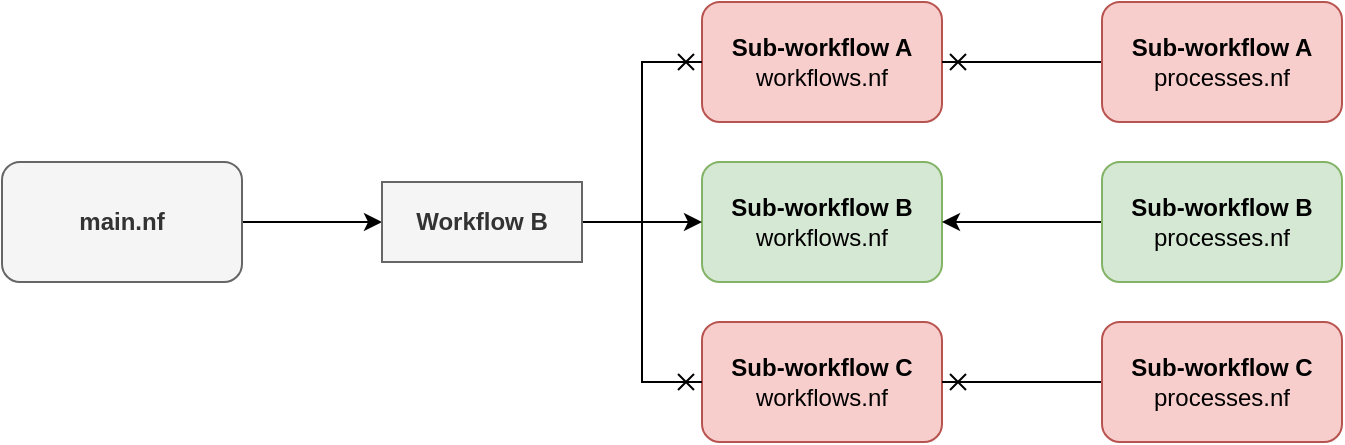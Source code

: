 <mxfile version="13.3.1" type="device"><diagram id="OKA3rZOWDc8LQOvBZX6z" name="Page-1"><mxGraphModel dx="885" dy="680" grid="1" gridSize="10" guides="1" tooltips="1" connect="1" arrows="1" fold="1" page="1" pageScale="1" pageWidth="3300" pageHeight="2339" math="0" shadow="0"><root><mxCell id="0"/><mxCell id="1" parent="0"/><mxCell id="VpMZcFsy-bQZmWhiAZ4d-11" style="edgeStyle=orthogonalEdgeStyle;rounded=0;orthogonalLoop=1;jettySize=auto;html=1;entryX=0;entryY=0.5;entryDx=0;entryDy=0;" edge="1" parent="1" source="VpMZcFsy-bQZmWhiAZ4d-1" target="VpMZcFsy-bQZmWhiAZ4d-10"><mxGeometry relative="1" as="geometry"/></mxCell><mxCell id="VpMZcFsy-bQZmWhiAZ4d-1" value="&lt;b&gt;main.nf&lt;/b&gt;" style="rounded=1;whiteSpace=wrap;html=1;fillColor=#f5f5f5;strokeColor=#666666;fontColor=#333333;" vertex="1" parent="1"><mxGeometry x="40" y="120" width="120" height="60" as="geometry"/></mxCell><mxCell id="VpMZcFsy-bQZmWhiAZ4d-2" value="&lt;b&gt;Sub-workflow A&lt;/b&gt;&lt;br&gt;workflows.nf" style="rounded=1;whiteSpace=wrap;html=1;fillColor=#f8cecc;strokeColor=#b85450;" vertex="1" parent="1"><mxGeometry x="390" y="40" width="120" height="60" as="geometry"/></mxCell><mxCell id="VpMZcFsy-bQZmWhiAZ4d-3" value="&lt;b&gt;Sub-workflow B&lt;/b&gt;&lt;br&gt;workflows.nf" style="rounded=1;whiteSpace=wrap;html=1;fillColor=#d5e8d4;strokeColor=#82b366;" vertex="1" parent="1"><mxGeometry x="390" y="120" width="120" height="60" as="geometry"/></mxCell><mxCell id="VpMZcFsy-bQZmWhiAZ4d-4" value="&lt;b&gt;Sub-workflow C&lt;/b&gt;&lt;br&gt;workflows.nf" style="rounded=1;whiteSpace=wrap;html=1;fillColor=#f8cecc;strokeColor=#b85450;" vertex="1" parent="1"><mxGeometry x="390" y="200" width="120" height="60" as="geometry"/></mxCell><mxCell id="VpMZcFsy-bQZmWhiAZ4d-20" style="edgeStyle=orthogonalEdgeStyle;rounded=0;orthogonalLoop=1;jettySize=auto;html=1;entryX=1;entryY=0.5;entryDx=0;entryDy=0;startArrow=none;startFill=0;endArrow=cross;endFill=0;" edge="1" parent="1" source="VpMZcFsy-bQZmWhiAZ4d-6" target="VpMZcFsy-bQZmWhiAZ4d-2"><mxGeometry relative="1" as="geometry"/></mxCell><mxCell id="VpMZcFsy-bQZmWhiAZ4d-6" value="&lt;b&gt;Sub-workflow A&lt;/b&gt;&lt;br&gt;processes.nf" style="rounded=1;whiteSpace=wrap;html=1;fillColor=#f8cecc;strokeColor=#b85450;" vertex="1" parent="1"><mxGeometry x="590" y="40" width="120" height="60" as="geometry"/></mxCell><mxCell id="VpMZcFsy-bQZmWhiAZ4d-19" style="edgeStyle=orthogonalEdgeStyle;rounded=0;orthogonalLoop=1;jettySize=auto;html=1;entryX=1;entryY=0.5;entryDx=0;entryDy=0;startArrow=none;startFill=0;endArrow=classic;endFill=1;" edge="1" parent="1" source="VpMZcFsy-bQZmWhiAZ4d-7" target="VpMZcFsy-bQZmWhiAZ4d-3"><mxGeometry relative="1" as="geometry"/></mxCell><mxCell id="VpMZcFsy-bQZmWhiAZ4d-7" value="&lt;b&gt;Sub-workflow B&lt;/b&gt;&lt;br&gt;processes.nf" style="rounded=1;whiteSpace=wrap;html=1;fillColor=#d5e8d4;strokeColor=#82b366;" vertex="1" parent="1"><mxGeometry x="590" y="120" width="120" height="60" as="geometry"/></mxCell><mxCell id="VpMZcFsy-bQZmWhiAZ4d-21" style="edgeStyle=orthogonalEdgeStyle;rounded=0;orthogonalLoop=1;jettySize=auto;html=1;entryX=1;entryY=0.5;entryDx=0;entryDy=0;startArrow=none;startFill=0;endArrow=cross;endFill=0;" edge="1" parent="1" source="VpMZcFsy-bQZmWhiAZ4d-8" target="VpMZcFsy-bQZmWhiAZ4d-4"><mxGeometry relative="1" as="geometry"/></mxCell><mxCell id="VpMZcFsy-bQZmWhiAZ4d-8" value="&lt;b&gt;Sub-workflow C&lt;/b&gt;&lt;br&gt;processes.nf" style="rounded=1;whiteSpace=wrap;html=1;fillColor=#f8cecc;strokeColor=#b85450;" vertex="1" parent="1"><mxGeometry x="590" y="200" width="120" height="60" as="geometry"/></mxCell><mxCell id="VpMZcFsy-bQZmWhiAZ4d-12" style="edgeStyle=orthogonalEdgeStyle;rounded=0;orthogonalLoop=1;jettySize=auto;html=1;entryX=0;entryY=0.5;entryDx=0;entryDy=0;" edge="1" parent="1" source="VpMZcFsy-bQZmWhiAZ4d-10" target="VpMZcFsy-bQZmWhiAZ4d-3"><mxGeometry relative="1" as="geometry"/></mxCell><mxCell id="VpMZcFsy-bQZmWhiAZ4d-15" style="edgeStyle=orthogonalEdgeStyle;rounded=0;orthogonalLoop=1;jettySize=auto;html=1;entryX=0;entryY=0.5;entryDx=0;entryDy=0;startArrow=none;startFill=0;endArrow=cross;endFill=0;" edge="1" parent="1" source="VpMZcFsy-bQZmWhiAZ4d-10" target="VpMZcFsy-bQZmWhiAZ4d-2"><mxGeometry relative="1" as="geometry"/></mxCell><mxCell id="VpMZcFsy-bQZmWhiAZ4d-16" style="edgeStyle=orthogonalEdgeStyle;rounded=0;orthogonalLoop=1;jettySize=auto;html=1;entryX=0;entryY=0.5;entryDx=0;entryDy=0;startArrow=none;startFill=0;endArrow=cross;endFill=0;" edge="1" parent="1" source="VpMZcFsy-bQZmWhiAZ4d-10" target="VpMZcFsy-bQZmWhiAZ4d-4"><mxGeometry relative="1" as="geometry"/></mxCell><mxCell id="VpMZcFsy-bQZmWhiAZ4d-10" value="&lt;b&gt;Workflow B&lt;/b&gt;" style="text;html=1;strokeColor=#666666;fillColor=#f5f5f5;align=center;verticalAlign=middle;whiteSpace=wrap;rounded=0;fontColor=#333333;" vertex="1" parent="1"><mxGeometry x="230" y="130" width="100" height="40" as="geometry"/></mxCell></root></mxGraphModel></diagram></mxfile>